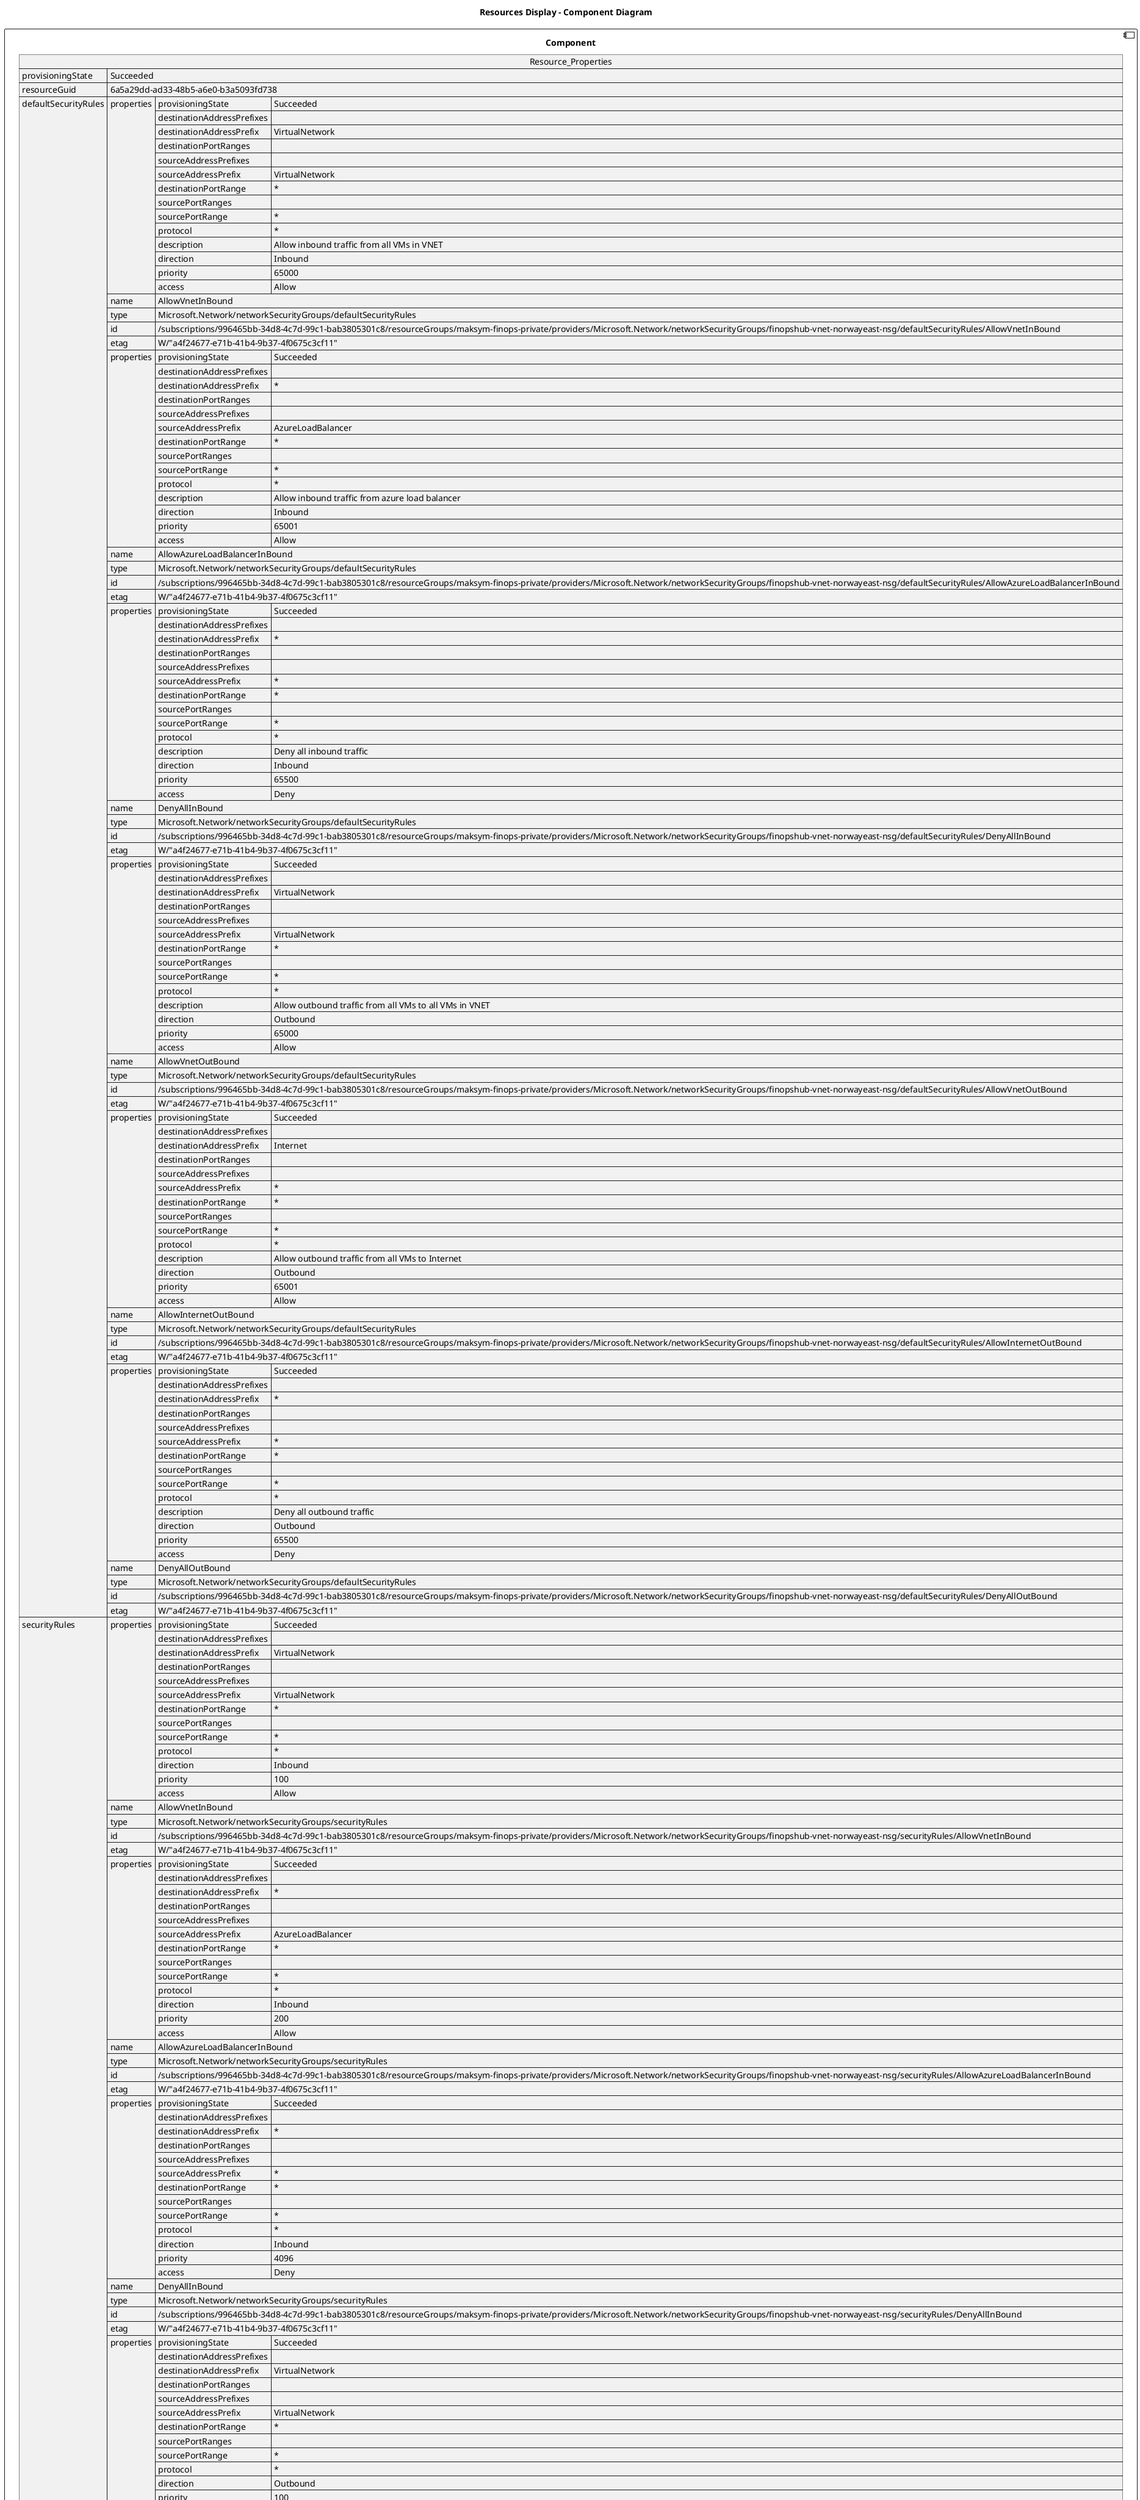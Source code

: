 @startuml

title Resources Display - Component Diagram

component Component {

json  Resource_Properties {
  "provisioningState": "Succeeded",
  "resourceGuid": "6a5a29dd-ad33-48b5-a6e0-b3a5093fd738",
  "defaultSecurityRules": [
    {
      "properties": {
        "provisioningState": "Succeeded",
        "destinationAddressPrefixes": [],
        "destinationAddressPrefix": "VirtualNetwork",
        "destinationPortRanges": [],
        "sourceAddressPrefixes": [],
        "sourceAddressPrefix": "VirtualNetwork",
        "destinationPortRange": "*",
        "sourcePortRanges": [],
        "sourcePortRange": "*",
        "protocol": "*",
        "description": "Allow inbound traffic from all VMs in VNET",
        "direction": "Inbound",
        "priority": 65000,
        "access": "Allow"
      },
      "name": "AllowVnetInBound",
      "type": "Microsoft.Network/networkSecurityGroups/defaultSecurityRules",
      "id": "/subscriptions/996465bb-34d8-4c7d-99c1-bab3805301c8/resourceGroups/maksym-finops-private/providers/Microsoft.Network/networkSecurityGroups/finopshub-vnet-norwayeast-nsg/defaultSecurityRules/AllowVnetInBound",
      "etag": "W/\"a4f24677-e71b-41b4-9b37-4f0675c3cf11\""
    },
    {
      "properties": {
        "provisioningState": "Succeeded",
        "destinationAddressPrefixes": [],
        "destinationAddressPrefix": "*",
        "destinationPortRanges": [],
        "sourceAddressPrefixes": [],
        "sourceAddressPrefix": "AzureLoadBalancer",
        "destinationPortRange": "*",
        "sourcePortRanges": [],
        "sourcePortRange": "*",
        "protocol": "*",
        "description": "Allow inbound traffic from azure load balancer",
        "direction": "Inbound",
        "priority": 65001,
        "access": "Allow"
      },
      "name": "AllowAzureLoadBalancerInBound",
      "type": "Microsoft.Network/networkSecurityGroups/defaultSecurityRules",
      "id": "/subscriptions/996465bb-34d8-4c7d-99c1-bab3805301c8/resourceGroups/maksym-finops-private/providers/Microsoft.Network/networkSecurityGroups/finopshub-vnet-norwayeast-nsg/defaultSecurityRules/AllowAzureLoadBalancerInBound",
      "etag": "W/\"a4f24677-e71b-41b4-9b37-4f0675c3cf11\""
    },
    {
      "properties": {
        "provisioningState": "Succeeded",
        "destinationAddressPrefixes": [],
        "destinationAddressPrefix": "*",
        "destinationPortRanges": [],
        "sourceAddressPrefixes": [],
        "sourceAddressPrefix": "*",
        "destinationPortRange": "*",
        "sourcePortRanges": [],
        "sourcePortRange": "*",
        "protocol": "*",
        "description": "Deny all inbound traffic",
        "direction": "Inbound",
        "priority": 65500,
        "access": "Deny"
      },
      "name": "DenyAllInBound",
      "type": "Microsoft.Network/networkSecurityGroups/defaultSecurityRules",
      "id": "/subscriptions/996465bb-34d8-4c7d-99c1-bab3805301c8/resourceGroups/maksym-finops-private/providers/Microsoft.Network/networkSecurityGroups/finopshub-vnet-norwayeast-nsg/defaultSecurityRules/DenyAllInBound",
      "etag": "W/\"a4f24677-e71b-41b4-9b37-4f0675c3cf11\""
    },
    {
      "properties": {
        "provisioningState": "Succeeded",
        "destinationAddressPrefixes": [],
        "destinationAddressPrefix": "VirtualNetwork",
        "destinationPortRanges": [],
        "sourceAddressPrefixes": [],
        "sourceAddressPrefix": "VirtualNetwork",
        "destinationPortRange": "*",
        "sourcePortRanges": [],
        "sourcePortRange": "*",
        "protocol": "*",
        "description": "Allow outbound traffic from all VMs to all VMs in VNET",
        "direction": "Outbound",
        "priority": 65000,
        "access": "Allow"
      },
      "name": "AllowVnetOutBound",
      "type": "Microsoft.Network/networkSecurityGroups/defaultSecurityRules",
      "id": "/subscriptions/996465bb-34d8-4c7d-99c1-bab3805301c8/resourceGroups/maksym-finops-private/providers/Microsoft.Network/networkSecurityGroups/finopshub-vnet-norwayeast-nsg/defaultSecurityRules/AllowVnetOutBound",
      "etag": "W/\"a4f24677-e71b-41b4-9b37-4f0675c3cf11\""
    },
    {
      "properties": {
        "provisioningState": "Succeeded",
        "destinationAddressPrefixes": [],
        "destinationAddressPrefix": "Internet",
        "destinationPortRanges": [],
        "sourceAddressPrefixes": [],
        "sourceAddressPrefix": "*",
        "destinationPortRange": "*",
        "sourcePortRanges": [],
        "sourcePortRange": "*",
        "protocol": "*",
        "description": "Allow outbound traffic from all VMs to Internet",
        "direction": "Outbound",
        "priority": 65001,
        "access": "Allow"
      },
      "name": "AllowInternetOutBound",
      "type": "Microsoft.Network/networkSecurityGroups/defaultSecurityRules",
      "id": "/subscriptions/996465bb-34d8-4c7d-99c1-bab3805301c8/resourceGroups/maksym-finops-private/providers/Microsoft.Network/networkSecurityGroups/finopshub-vnet-norwayeast-nsg/defaultSecurityRules/AllowInternetOutBound",
      "etag": "W/\"a4f24677-e71b-41b4-9b37-4f0675c3cf11\""
    },
    {
      "properties": {
        "provisioningState": "Succeeded",
        "destinationAddressPrefixes": [],
        "destinationAddressPrefix": "*",
        "destinationPortRanges": [],
        "sourceAddressPrefixes": [],
        "sourceAddressPrefix": "*",
        "destinationPortRange": "*",
        "sourcePortRanges": [],
        "sourcePortRange": "*",
        "protocol": "*",
        "description": "Deny all outbound traffic",
        "direction": "Outbound",
        "priority": 65500,
        "access": "Deny"
      },
      "name": "DenyAllOutBound",
      "type": "Microsoft.Network/networkSecurityGroups/defaultSecurityRules",
      "id": "/subscriptions/996465bb-34d8-4c7d-99c1-bab3805301c8/resourceGroups/maksym-finops-private/providers/Microsoft.Network/networkSecurityGroups/finopshub-vnet-norwayeast-nsg/defaultSecurityRules/DenyAllOutBound",
      "etag": "W/\"a4f24677-e71b-41b4-9b37-4f0675c3cf11\""
    }
  ],
  "securityRules": [
    {
      "properties": {
        "provisioningState": "Succeeded",
        "destinationAddressPrefixes": [],
        "destinationAddressPrefix": "VirtualNetwork",
        "destinationPortRanges": [],
        "sourceAddressPrefixes": [],
        "sourceAddressPrefix": "VirtualNetwork",
        "destinationPortRange": "*",
        "sourcePortRanges": [],
        "sourcePortRange": "*",
        "protocol": "*",
        "direction": "Inbound",
        "priority": 100,
        "access": "Allow"
      },
      "name": "AllowVnetInBound",
      "type": "Microsoft.Network/networkSecurityGroups/securityRules",
      "id": "/subscriptions/996465bb-34d8-4c7d-99c1-bab3805301c8/resourceGroups/maksym-finops-private/providers/Microsoft.Network/networkSecurityGroups/finopshub-vnet-norwayeast-nsg/securityRules/AllowVnetInBound",
      "etag": "W/\"a4f24677-e71b-41b4-9b37-4f0675c3cf11\""
    },
    {
      "properties": {
        "provisioningState": "Succeeded",
        "destinationAddressPrefixes": [],
        "destinationAddressPrefix": "*",
        "destinationPortRanges": [],
        "sourceAddressPrefixes": [],
        "sourceAddressPrefix": "AzureLoadBalancer",
        "destinationPortRange": "*",
        "sourcePortRanges": [],
        "sourcePortRange": "*",
        "protocol": "*",
        "direction": "Inbound",
        "priority": 200,
        "access": "Allow"
      },
      "name": "AllowAzureLoadBalancerInBound",
      "type": "Microsoft.Network/networkSecurityGroups/securityRules",
      "id": "/subscriptions/996465bb-34d8-4c7d-99c1-bab3805301c8/resourceGroups/maksym-finops-private/providers/Microsoft.Network/networkSecurityGroups/finopshub-vnet-norwayeast-nsg/securityRules/AllowAzureLoadBalancerInBound",
      "etag": "W/\"a4f24677-e71b-41b4-9b37-4f0675c3cf11\""
    },
    {
      "properties": {
        "provisioningState": "Succeeded",
        "destinationAddressPrefixes": [],
        "destinationAddressPrefix": "*",
        "destinationPortRanges": [],
        "sourceAddressPrefixes": [],
        "sourceAddressPrefix": "*",
        "destinationPortRange": "*",
        "sourcePortRanges": [],
        "sourcePortRange": "*",
        "protocol": "*",
        "direction": "Inbound",
        "priority": 4096,
        "access": "Deny"
      },
      "name": "DenyAllInBound",
      "type": "Microsoft.Network/networkSecurityGroups/securityRules",
      "id": "/subscriptions/996465bb-34d8-4c7d-99c1-bab3805301c8/resourceGroups/maksym-finops-private/providers/Microsoft.Network/networkSecurityGroups/finopshub-vnet-norwayeast-nsg/securityRules/DenyAllInBound",
      "etag": "W/\"a4f24677-e71b-41b4-9b37-4f0675c3cf11\""
    },
    {
      "properties": {
        "provisioningState": "Succeeded",
        "destinationAddressPrefixes": [],
        "destinationAddressPrefix": "VirtualNetwork",
        "destinationPortRanges": [],
        "sourceAddressPrefixes": [],
        "sourceAddressPrefix": "VirtualNetwork",
        "destinationPortRange": "*",
        "sourcePortRanges": [],
        "sourcePortRange": "*",
        "protocol": "*",
        "direction": "Outbound",
        "priority": 100,
        "access": "Allow"
      },
      "name": "AllowVnetOutBound",
      "type": "Microsoft.Network/networkSecurityGroups/securityRules",
      "id": "/subscriptions/996465bb-34d8-4c7d-99c1-bab3805301c8/resourceGroups/maksym-finops-private/providers/Microsoft.Network/networkSecurityGroups/finopshub-vnet-norwayeast-nsg/securityRules/AllowVnetOutBound",
      "etag": "W/\"a4f24677-e71b-41b4-9b37-4f0675c3cf11\""
    },
    {
      "properties": {
        "provisioningState": "Succeeded",
        "destinationAddressPrefixes": [],
        "destinationAddressPrefix": "Internet",
        "destinationPortRanges": [],
        "sourceAddressPrefixes": [],
        "sourceAddressPrefix": "*",
        "destinationPortRange": "*",
        "sourcePortRanges": [],
        "sourcePortRange": "*",
        "protocol": "*",
        "direction": "Outbound",
        "priority": 200,
        "access": "Allow"
      },
      "name": "AllowInternetOutBound",
      "type": "Microsoft.Network/networkSecurityGroups/securityRules",
      "id": "/subscriptions/996465bb-34d8-4c7d-99c1-bab3805301c8/resourceGroups/maksym-finops-private/providers/Microsoft.Network/networkSecurityGroups/finopshub-vnet-norwayeast-nsg/securityRules/AllowInternetOutBound",
      "etag": "W/\"a4f24677-e71b-41b4-9b37-4f0675c3cf11\""
    },
    {
      "properties": {
        "provisioningState": "Succeeded",
        "destinationAddressPrefixes": [],
        "destinationAddressPrefix": "*",
        "destinationPortRanges": [],
        "sourceAddressPrefixes": [],
        "sourceAddressPrefix": "*",
        "destinationPortRange": "*",
        "sourcePortRanges": [],
        "sourcePortRange": "*",
        "protocol": "*",
        "direction": "Outbound",
        "priority": 4096,
        "access": "Deny"
      },
      "name": "DenyAllOutBound",
      "type": "Microsoft.Network/networkSecurityGroups/securityRules",
      "id": "/subscriptions/996465bb-34d8-4c7d-99c1-bab3805301c8/resourceGroups/maksym-finops-private/providers/Microsoft.Network/networkSecurityGroups/finopshub-vnet-norwayeast-nsg/securityRules/DenyAllOutBound",
      "etag": "W/\"a4f24677-e71b-41b4-9b37-4f0675c3cf11\""
    }
  ],
  "subnets": [
    {
      "id": "/subscriptions/996465bb-34d8-4c7d-99c1-bab3805301c8/resourceGroups/maksym-finops-private/providers/Microsoft.Network/virtualNetworks/finopshub-vnet-norwayeast/subnets/private-endpoint-subnet"
    },
    {
      "id": "/subscriptions/996465bb-34d8-4c7d-99c1-bab3805301c8/resourceGroups/maksym-finops-private/providers/Microsoft.Network/virtualNetworks/finopshub-vnet-norwayeast/subnets/script-subnet"
    },
    {
      "id": "/subscriptions/996465bb-34d8-4c7d-99c1-bab3805301c8/resourceGroups/maksym-finops-private/providers/Microsoft.Network/virtualNetworks/finopshub-vnet-norwayeast/subnets/dataExplorer-subnet"
    }
  ],
  "flowLogs": [
    {
      "id": "/subscriptions/996465bb-34d8-4c7d-99c1-bab3805301c8/resourceGroups/NetworkWatcherRG/providers/Microsoft.Network/networkWatchers/NetworkWatcher_norwayeast/flowLogs/finopshub-vnet-norwayeast-nsg-flowlog"
    }
  ]
}
}
@enduml
